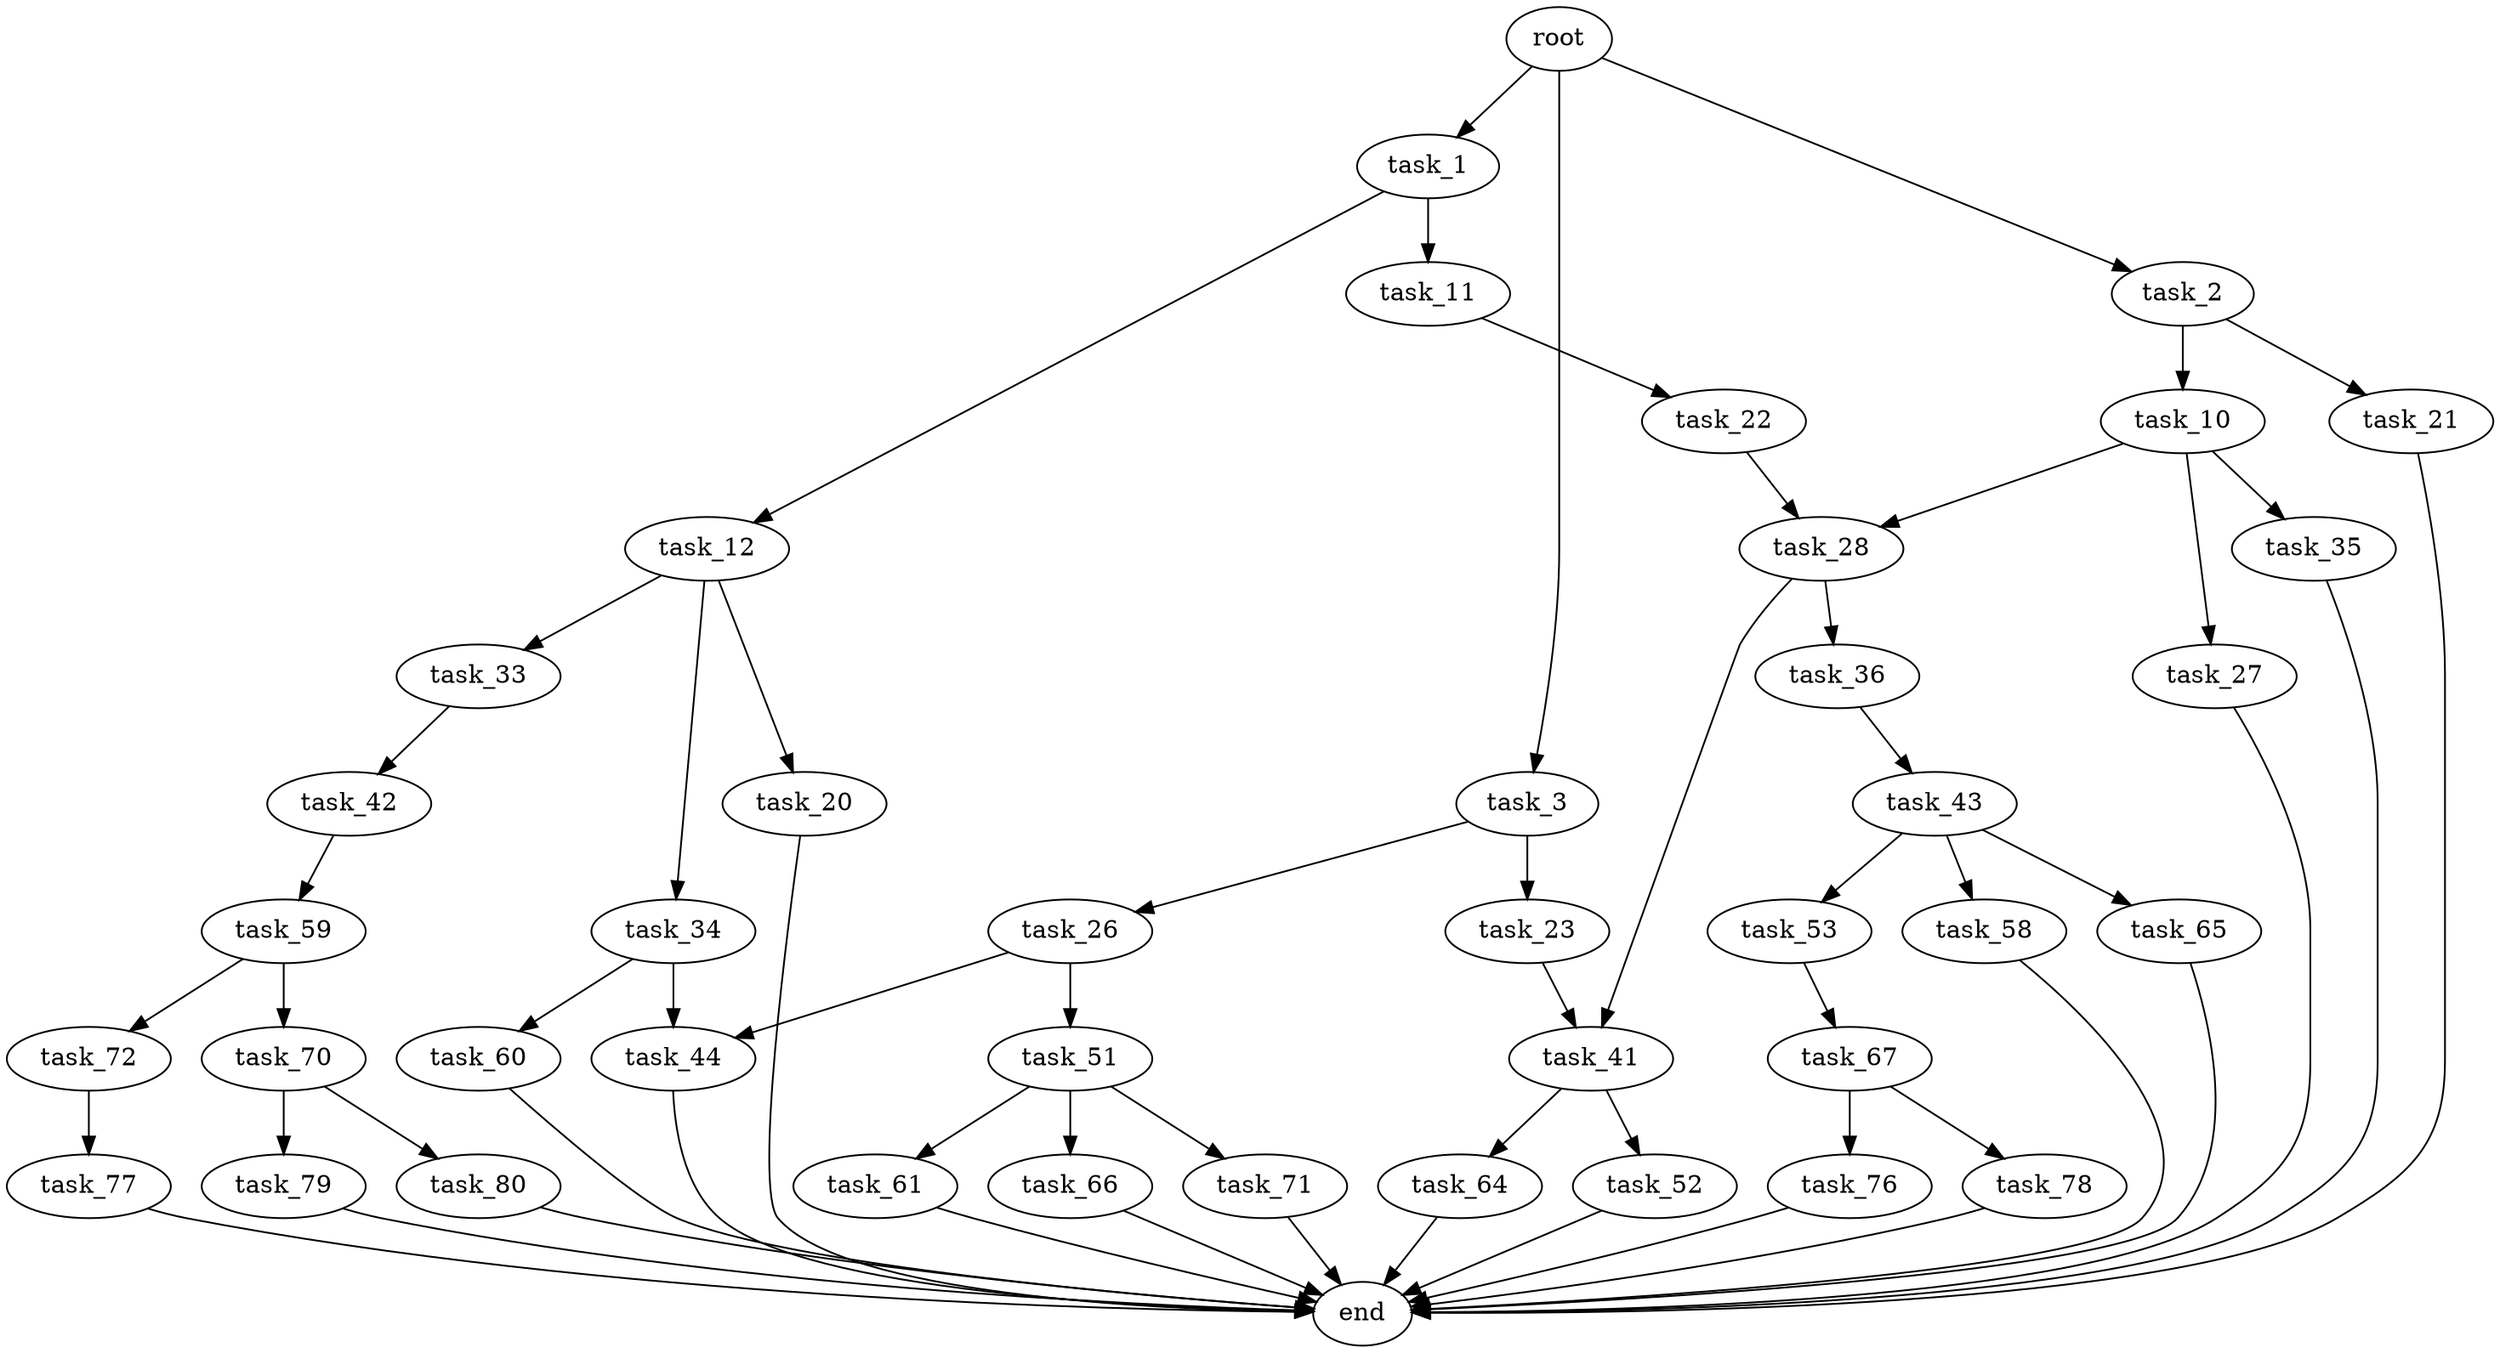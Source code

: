 digraph G {
  root [size="0.000000"];
  task_1 [size="68719476736.000000"];
  task_2 [size="28991029248.000000"];
  task_3 [size="1073741824000.000000"];
  task_10 [size="8589934592.000000"];
  task_11 [size="800553360385.000000"];
  task_12 [size="782757789696.000000"];
  task_20 [size="782757789696.000000"];
  task_21 [size="32339667383.000000"];
  task_22 [size="979452547.000000"];
  task_23 [size="68719476736.000000"];
  task_26 [size="9127601889.000000"];
  task_27 [size="11211421791.000000"];
  task_28 [size="68719476736.000000"];
  task_33 [size="68719476736.000000"];
  task_34 [size="1073741824000.000000"];
  task_35 [size="176238510833.000000"];
  task_36 [size="5885196167.000000"];
  task_41 [size="9019789288.000000"];
  task_42 [size="782757789696.000000"];
  task_43 [size="549755813888.000000"];
  task_44 [size="204102308395.000000"];
  task_51 [size="1073741824000.000000"];
  task_52 [size="194447057559.000000"];
  task_53 [size="368293445632.000000"];
  task_58 [size="642028977646.000000"];
  task_59 [size="231928233984.000000"];
  task_60 [size="231928233984.000000"];
  task_61 [size="2021113689.000000"];
  task_64 [size="28991029248.000000"];
  task_65 [size="3705780162.000000"];
  task_66 [size="1073741824000.000000"];
  task_67 [size="5373767470.000000"];
  task_70 [size="14220879521.000000"];
  task_71 [size="68719476736.000000"];
  task_72 [size="1073741824000.000000"];
  task_76 [size="368293445632.000000"];
  task_77 [size="1073741824000.000000"];
  task_78 [size="236600197705.000000"];
  task_79 [size="301862043498.000000"];
  task_80 [size="13738862987.000000"];
  end [size="0.000000"];

  root -> task_1 [size="1.000000"];
  root -> task_2 [size="1.000000"];
  root -> task_3 [size="1.000000"];
  task_1 -> task_11 [size="134217728.000000"];
  task_1 -> task_12 [size="134217728.000000"];
  task_2 -> task_10 [size="75497472.000000"];
  task_2 -> task_21 [size="75497472.000000"];
  task_3 -> task_23 [size="838860800.000000"];
  task_3 -> task_26 [size="838860800.000000"];
  task_10 -> task_27 [size="33554432.000000"];
  task_10 -> task_28 [size="33554432.000000"];
  task_10 -> task_35 [size="33554432.000000"];
  task_11 -> task_22 [size="679477248.000000"];
  task_12 -> task_20 [size="679477248.000000"];
  task_12 -> task_33 [size="679477248.000000"];
  task_12 -> task_34 [size="679477248.000000"];
  task_20 -> end [size="1.000000"];
  task_21 -> end [size="1.000000"];
  task_22 -> task_28 [size="33554432.000000"];
  task_23 -> task_41 [size="134217728.000000"];
  task_26 -> task_44 [size="536870912.000000"];
  task_26 -> task_51 [size="536870912.000000"];
  task_27 -> end [size="1.000000"];
  task_28 -> task_36 [size="134217728.000000"];
  task_28 -> task_41 [size="134217728.000000"];
  task_33 -> task_42 [size="134217728.000000"];
  task_34 -> task_44 [size="838860800.000000"];
  task_34 -> task_60 [size="838860800.000000"];
  task_35 -> end [size="1.000000"];
  task_36 -> task_43 [size="209715200.000000"];
  task_41 -> task_52 [size="536870912.000000"];
  task_41 -> task_64 [size="536870912.000000"];
  task_42 -> task_59 [size="679477248.000000"];
  task_43 -> task_53 [size="536870912.000000"];
  task_43 -> task_58 [size="536870912.000000"];
  task_43 -> task_65 [size="536870912.000000"];
  task_44 -> end [size="1.000000"];
  task_51 -> task_61 [size="838860800.000000"];
  task_51 -> task_66 [size="838860800.000000"];
  task_51 -> task_71 [size="838860800.000000"];
  task_52 -> end [size="1.000000"];
  task_53 -> task_67 [size="411041792.000000"];
  task_58 -> end [size="1.000000"];
  task_59 -> task_70 [size="301989888.000000"];
  task_59 -> task_72 [size="301989888.000000"];
  task_60 -> end [size="1.000000"];
  task_61 -> end [size="1.000000"];
  task_64 -> end [size="1.000000"];
  task_65 -> end [size="1.000000"];
  task_66 -> end [size="1.000000"];
  task_67 -> task_76 [size="209715200.000000"];
  task_67 -> task_78 [size="209715200.000000"];
  task_70 -> task_79 [size="536870912.000000"];
  task_70 -> task_80 [size="536870912.000000"];
  task_71 -> end [size="1.000000"];
  task_72 -> task_77 [size="838860800.000000"];
  task_76 -> end [size="1.000000"];
  task_77 -> end [size="1.000000"];
  task_78 -> end [size="1.000000"];
  task_79 -> end [size="1.000000"];
  task_80 -> end [size="1.000000"];
}
